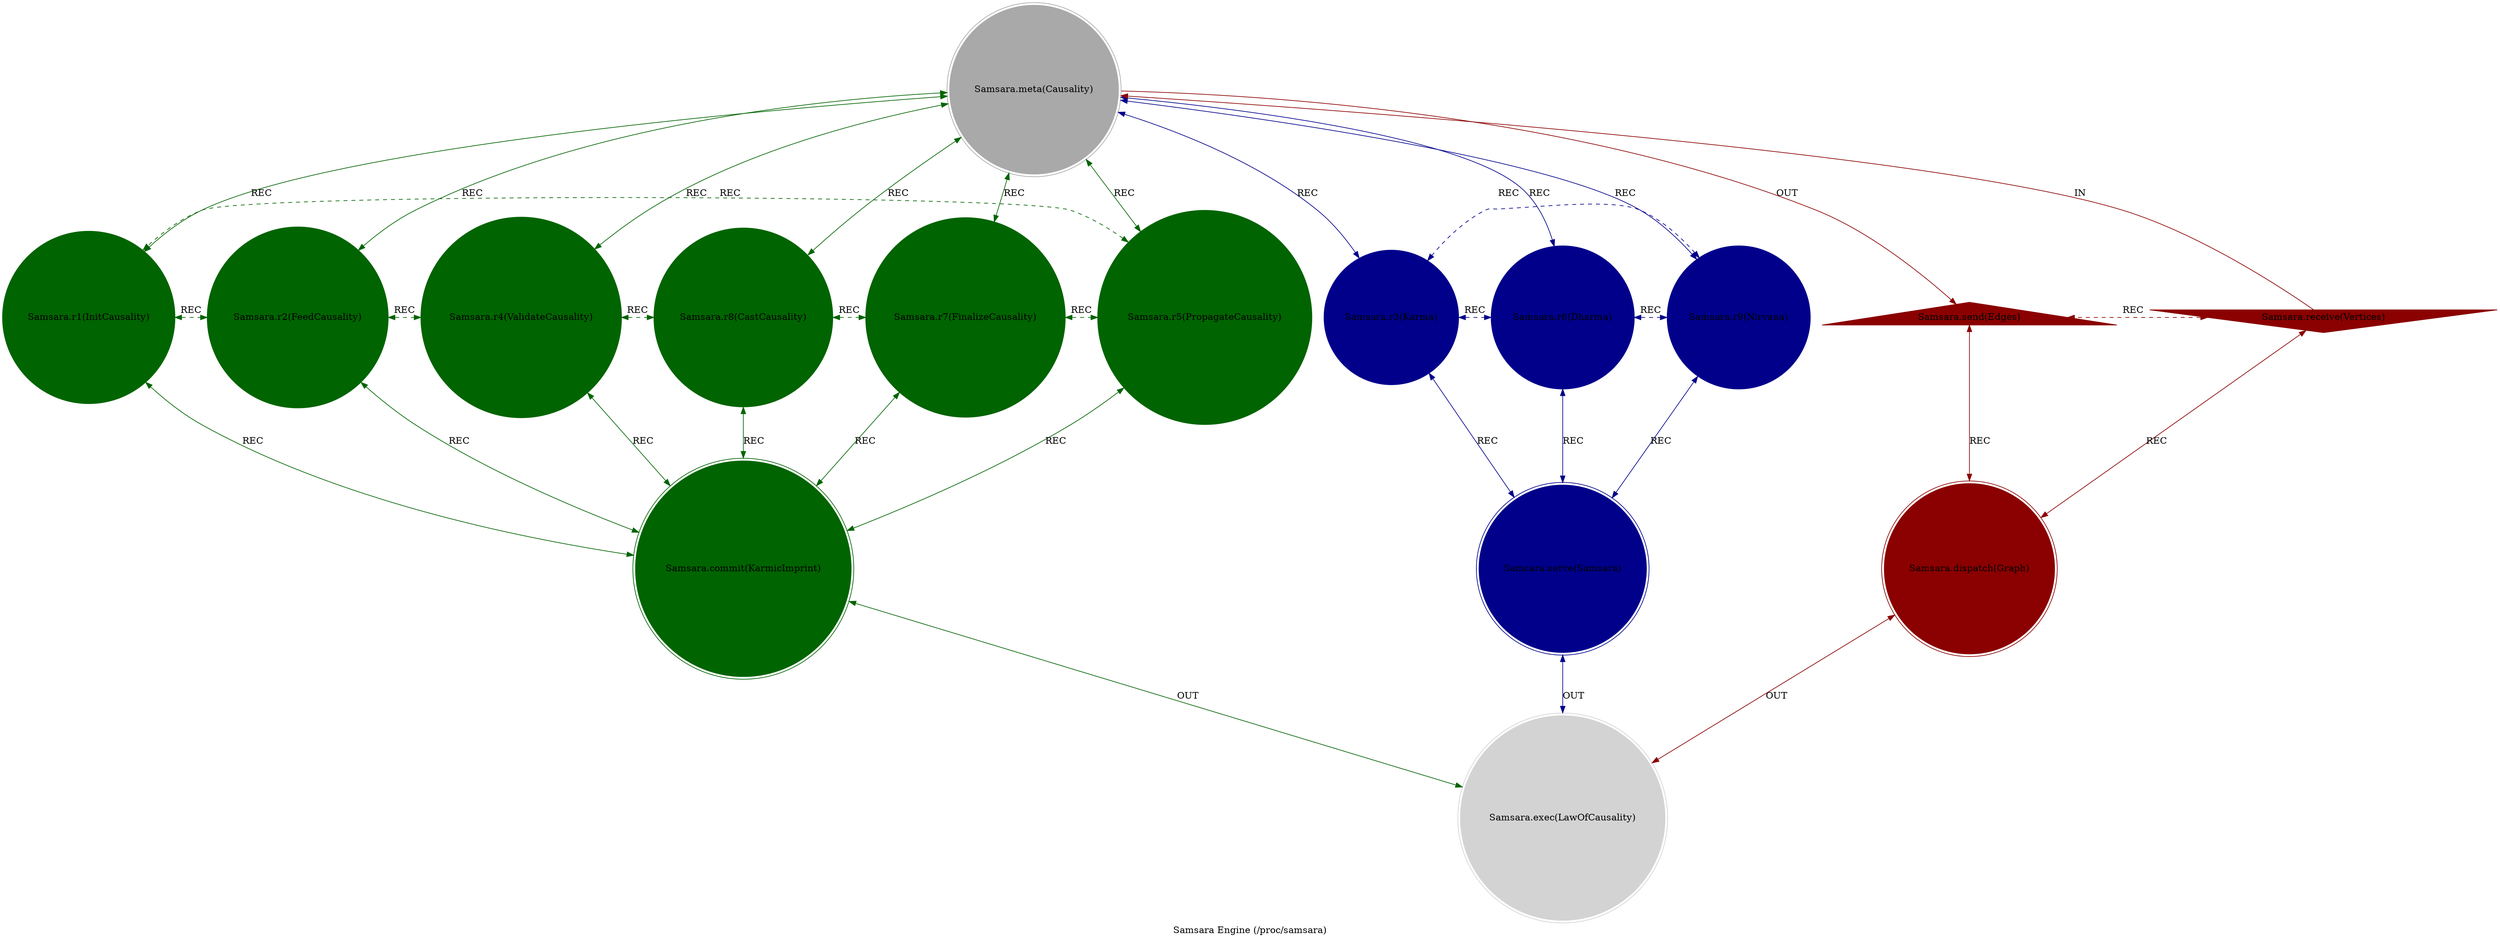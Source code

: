 strict digraph SamsaraEngine {
    style = filled;
    color = lightgray;
    node [shape = circle; style = filled; color = lightgreen;];
    edge [color = darkgray;];
    label = "Samsara Engine (/proc/samsara)";
    comment = "The wheel that binds, turning cause into consequence; no act escapes its circle, no flame burns without leaving ash.";
    
    spark_0_samsara_engine_t [label = "Samsara.meta(Causality)";comment = "Abstract: TODO";shape = doublecircle;color = darkgray;];
    spark_1_samsara_engine_t [label = "Samsara.r1(InitCausality)";comment = "Initiation: TODO";color = darkgreen;];
    spark_2_samsara_engine_t [label = "Samsara.r2(FeedCausality)";comment = "Response: TODO";color = darkgreen;];
    spark_4_samsara_engine_t [label = "Samsara.r4(ValidateCausality)";comment = "Integration: TODO";color = darkgreen;];
    spark_8_samsara_engine_t [label = "Samsara.r8(CastCausality)";comment = "Reflection: TODO";color = darkgreen;];
    spark_7_samsara_engine_t [label = "Samsara.r7(FinalizeCausality)";comment = "Consolidation: TODO";color = darkgreen;];
    spark_5_samsara_engine_t [label = "Samsara.r5(PropagateCausality)";comment = "Propagation: TODO";color = darkgreen;];
    spark_3_samsara_engine_t [label = "Samsara.r3(Karma)";comment = "Thesis: TODO";color = darkblue;];
    spark_6_samsara_engine_t [label = "Samsara.r6(Dharma)";comment = "Antithesis: TODO";color = darkblue;];
    spark_9_samsara_engine_t [label = "Samsara.r9(Nirvana)";comment = "Synthesis: TODO";color = darkblue;];
    spark_a_samsara_engine_t [label = "Samsara.receive(Vertices)";comment = "Potential: TODO";shape = invtriangle;color = darkred;];
    spark_b_samsara_engine_t [label = "Samsara.send(Edges)";comment = "Manifest: TODO";shape = triangle;color = darkred;];
    spark_c_samsara_engine_t [label = "Samsara.dispatch(Graph)";comment = "Why-Who: TODO";shape = doublecircle;color = darkred;];
    spark_d_samsara_engine_t [label = "Samsara.commit(KarmicImprint)";comment = "What-How: TODO";shape = doublecircle;color = darkgreen;];
    spark_e_samsara_engine_t [label = "Samsara.serve(Samsara)";comment = "When-Where: TODO";shape = doublecircle;color = darkblue;];
    spark_f_samsara_engine_t [label = "Samsara.exec(LawOfCausality)";comment = "Which-Closure: TODO";shape = doublecircle;color = lightgray;];
    
    spark_a_samsara_engine_t -> spark_0_samsara_engine_t [label = "IN"; comment = "todo"; color = darkred; constraint = false;];
    spark_0_samsara_engine_t -> spark_b_samsara_engine_t [label = "OUT"; comment = "todo"; color = darkred;];
    spark_0_samsara_engine_t -> spark_3_samsara_engine_t [label = "REC"; comment = "todo"; color = darkblue; dir = both;];
    spark_0_samsara_engine_t -> spark_6_samsara_engine_t [label = "REC"; comment = "todo"; color = darkblue; dir = both;];
    spark_0_samsara_engine_t -> spark_9_samsara_engine_t [label = "REC"; comment = "todo"; color = darkblue; dir = both;];
    spark_0_samsara_engine_t -> spark_1_samsara_engine_t [label = "REC"; comment = "todo"; color = darkgreen; dir = both;];
    spark_0_samsara_engine_t -> spark_2_samsara_engine_t [label = "REC"; comment = "todo"; color = darkgreen; dir = both;];
    spark_0_samsara_engine_t -> spark_4_samsara_engine_t [label = "REC"; comment = "todo"; color = darkgreen; dir = both;];
    spark_0_samsara_engine_t -> spark_8_samsara_engine_t [label = "REC"; comment = "todo"; color = darkgreen; dir = both;];
    spark_0_samsara_engine_t -> spark_7_samsara_engine_t [label = "REC"; comment = "todo"; color = darkgreen; dir = both;];
    spark_0_samsara_engine_t -> spark_5_samsara_engine_t [label = "REC"; comment = "todo"; color = darkgreen; dir = both;];
    
    spark_a_samsara_engine_t -> spark_c_samsara_engine_t [label = "REC"; comment = "todo"; color = darkred; dir = both;];
    spark_b_samsara_engine_t -> spark_c_samsara_engine_t [label = "REC"; comment = "todo"; color = darkred; dir = both;];
    spark_1_samsara_engine_t -> spark_d_samsara_engine_t [label = "REC"; comment = "todo"; color = darkgreen; dir = both;];
    spark_2_samsara_engine_t -> spark_d_samsara_engine_t [label = "REC"; comment = "todo"; color = darkgreen; dir = both;];
    spark_4_samsara_engine_t -> spark_d_samsara_engine_t [label = "REC"; comment = "todo"; color = darkgreen; dir = both;];
    spark_8_samsara_engine_t -> spark_d_samsara_engine_t [label = "REC"; comment = "todo"; color = darkgreen; dir = both;];
    spark_7_samsara_engine_t -> spark_d_samsara_engine_t [label = "REC"; comment = "todo"; color = darkgreen; dir = both;];
    spark_5_samsara_engine_t -> spark_d_samsara_engine_t [label = "REC"; comment = "todo"; color = darkgreen; dir = both;];
    spark_3_samsara_engine_t -> spark_e_samsara_engine_t [label = "REC"; comment = "todo"; color = darkblue; dir = both;];
    spark_6_samsara_engine_t -> spark_e_samsara_engine_t [label = "REC"; comment = "todo"; color = darkblue; dir = both;];
    spark_9_samsara_engine_t -> spark_e_samsara_engine_t [label = "REC"; comment = "todo"; color = darkblue; dir = both;];
    
    spark_1_samsara_engine_t -> spark_2_samsara_engine_t [label = "REC"; comment = "todo"; color = darkgreen; dir = both; style = dashed; constraint = false;];
    spark_2_samsara_engine_t -> spark_4_samsara_engine_t [label = "REC"; comment = "todo"; color = darkgreen; dir = both; style = dashed; constraint = false;];
    spark_4_samsara_engine_t -> spark_8_samsara_engine_t [label = "REC"; comment = "todo"; color = darkgreen; dir = both; style = dashed; constraint = false;];
    spark_8_samsara_engine_t -> spark_7_samsara_engine_t [label = "REC"; comment = "todo"; color = darkgreen; dir = both; style = dashed; constraint = false;];
    spark_7_samsara_engine_t -> spark_5_samsara_engine_t [label = "REC"; comment = "todo"; color = darkgreen; dir = both; style = dashed; constraint = false;];
    spark_5_samsara_engine_t -> spark_1_samsara_engine_t [label = "REC"; comment = "todo"; color = darkgreen; dir = both; style = dashed; constraint = false;];
    spark_3_samsara_engine_t -> spark_6_samsara_engine_t [label = "REC"; comment = "todo"; color = darkblue; dir = both; style = dashed; constraint = false;];
    spark_6_samsara_engine_t -> spark_9_samsara_engine_t [label = "REC"; comment = "todo"; color = darkblue; dir = both; style = dashed; constraint = false;];
    spark_9_samsara_engine_t -> spark_3_samsara_engine_t [label = "REC"; comment = "todo"; color = darkblue; dir = both; style = dashed; constraint = false;];
    spark_a_samsara_engine_t -> spark_b_samsara_engine_t [label = "REC"; comment = "todo"; color = darkred; dir = both; style = dashed; constraint = false;];
    
    spark_c_samsara_engine_t -> spark_f_samsara_engine_t [label = "OUT"; comment = "todo"; color = darkred; dir = both;];
    spark_d_samsara_engine_t -> spark_f_samsara_engine_t [label = "OUT"; comment = "todo"; color = darkgreen; dir = both;];
    spark_e_samsara_engine_t -> spark_f_samsara_engine_t [label = "OUT"; comment = "todo"; color = darkblue; dir = both;];
}